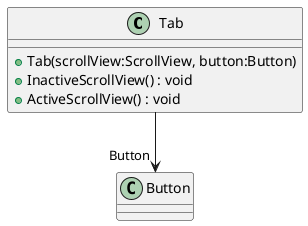 @startuml
class Tab {
    + Tab(scrollView:ScrollView, button:Button)
    + InactiveScrollView() : void
    + ActiveScrollView() : void
}
Tab --> "Button" Button
@enduml
